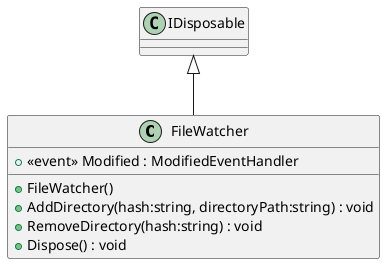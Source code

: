 @startuml
class FileWatcher {
    +  <<event>> Modified : ModifiedEventHandler 
    + FileWatcher()
    + AddDirectory(hash:string, directoryPath:string) : void
    + RemoveDirectory(hash:string) : void
    + Dispose() : void
}
IDisposable <|-- FileWatcher
@enduml
